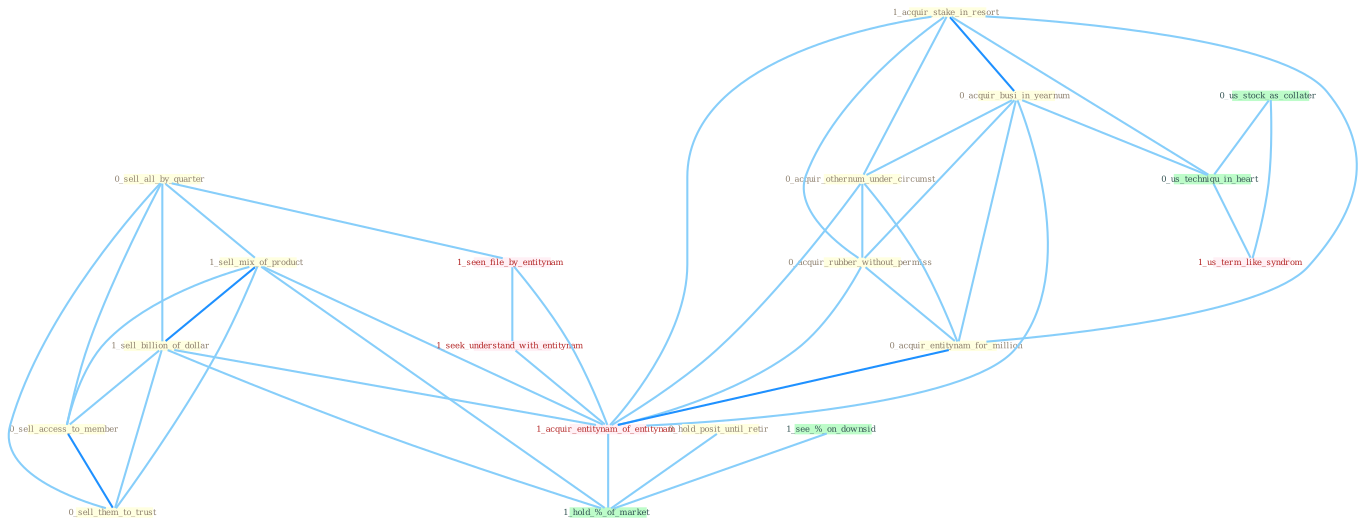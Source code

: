 Graph G{ 
    node
    [shape=polygon,style=filled,width=.5,height=.06,color="#BDFCC9",fixedsize=true,fontsize=4,
    fontcolor="#2f4f4f"];
    {node
    [color="#ffffe0", fontcolor="#8b7d6b"] "0_sell_all_by_quarter " "1_sell_mix_of_product " "1_acquir_stake_in_resort " "1_sell_billion_of_dollar " "0_acquir_busi_in_yearnum " "0_acquir_othernum_under_circumst " "0_acquir_rubber_without_permiss " "0_sell_access_to_member " "0_hold_posit_until_retir " "0_sell_them_to_trust " "0_acquir_entitynam_for_million "}
{node [color="#fff0f5", fontcolor="#b22222"] "1_seen_file_by_entitynam " "1_seek_understand_with_entitynam " "1_acquir_entitynam_of_entitynam " "1_us_term_like_syndrom "}
edge [color="#B0E2FF"];

	"0_sell_all_by_quarter " -- "1_sell_mix_of_product " [w="1", color="#87cefa" ];
	"0_sell_all_by_quarter " -- "1_sell_billion_of_dollar " [w="1", color="#87cefa" ];
	"0_sell_all_by_quarter " -- "0_sell_access_to_member " [w="1", color="#87cefa" ];
	"0_sell_all_by_quarter " -- "0_sell_them_to_trust " [w="1", color="#87cefa" ];
	"0_sell_all_by_quarter " -- "1_seen_file_by_entitynam " [w="1", color="#87cefa" ];
	"1_sell_mix_of_product " -- "1_sell_billion_of_dollar " [w="2", color="#1e90ff" , len=0.8];
	"1_sell_mix_of_product " -- "0_sell_access_to_member " [w="1", color="#87cefa" ];
	"1_sell_mix_of_product " -- "0_sell_them_to_trust " [w="1", color="#87cefa" ];
	"1_sell_mix_of_product " -- "1_acquir_entitynam_of_entitynam " [w="1", color="#87cefa" ];
	"1_sell_mix_of_product " -- "1_hold_%_of_market " [w="1", color="#87cefa" ];
	"1_acquir_stake_in_resort " -- "0_acquir_busi_in_yearnum " [w="2", color="#1e90ff" , len=0.8];
	"1_acquir_stake_in_resort " -- "0_acquir_othernum_under_circumst " [w="1", color="#87cefa" ];
	"1_acquir_stake_in_resort " -- "0_acquir_rubber_without_permiss " [w="1", color="#87cefa" ];
	"1_acquir_stake_in_resort " -- "0_acquir_entitynam_for_million " [w="1", color="#87cefa" ];
	"1_acquir_stake_in_resort " -- "1_acquir_entitynam_of_entitynam " [w="1", color="#87cefa" ];
	"1_acquir_stake_in_resort " -- "0_us_techniqu_in_heart " [w="1", color="#87cefa" ];
	"1_sell_billion_of_dollar " -- "0_sell_access_to_member " [w="1", color="#87cefa" ];
	"1_sell_billion_of_dollar " -- "0_sell_them_to_trust " [w="1", color="#87cefa" ];
	"1_sell_billion_of_dollar " -- "1_acquir_entitynam_of_entitynam " [w="1", color="#87cefa" ];
	"1_sell_billion_of_dollar " -- "1_hold_%_of_market " [w="1", color="#87cefa" ];
	"0_acquir_busi_in_yearnum " -- "0_acquir_othernum_under_circumst " [w="1", color="#87cefa" ];
	"0_acquir_busi_in_yearnum " -- "0_acquir_rubber_without_permiss " [w="1", color="#87cefa" ];
	"0_acquir_busi_in_yearnum " -- "0_acquir_entitynam_for_million " [w="1", color="#87cefa" ];
	"0_acquir_busi_in_yearnum " -- "1_acquir_entitynam_of_entitynam " [w="1", color="#87cefa" ];
	"0_acquir_busi_in_yearnum " -- "0_us_techniqu_in_heart " [w="1", color="#87cefa" ];
	"0_acquir_othernum_under_circumst " -- "0_acquir_rubber_without_permiss " [w="1", color="#87cefa" ];
	"0_acquir_othernum_under_circumst " -- "0_acquir_entitynam_for_million " [w="1", color="#87cefa" ];
	"0_acquir_othernum_under_circumst " -- "1_acquir_entitynam_of_entitynam " [w="1", color="#87cefa" ];
	"0_acquir_rubber_without_permiss " -- "0_acquir_entitynam_for_million " [w="1", color="#87cefa" ];
	"0_acquir_rubber_without_permiss " -- "1_acquir_entitynam_of_entitynam " [w="1", color="#87cefa" ];
	"0_sell_access_to_member " -- "0_sell_them_to_trust " [w="2", color="#1e90ff" , len=0.8];
	"0_hold_posit_until_retir " -- "1_hold_%_of_market " [w="1", color="#87cefa" ];
	"0_acquir_entitynam_for_million " -- "1_acquir_entitynam_of_entitynam " [w="2", color="#1e90ff" , len=0.8];
	"1_seen_file_by_entitynam " -- "1_seek_understand_with_entitynam " [w="1", color="#87cefa" ];
	"1_seen_file_by_entitynam " -- "1_acquir_entitynam_of_entitynam " [w="1", color="#87cefa" ];
	"0_us_stock_as_collater " -- "0_us_techniqu_in_heart " [w="1", color="#87cefa" ];
	"0_us_stock_as_collater " -- "1_us_term_like_syndrom " [w="1", color="#87cefa" ];
	"1_seek_understand_with_entitynam " -- "1_acquir_entitynam_of_entitynam " [w="1", color="#87cefa" ];
	"1_acquir_entitynam_of_entitynam " -- "1_hold_%_of_market " [w="1", color="#87cefa" ];
	"0_us_techniqu_in_heart " -- "1_us_term_like_syndrom " [w="1", color="#87cefa" ];
	"1_see_%_on_downsid " -- "1_hold_%_of_market " [w="1", color="#87cefa" ];
}